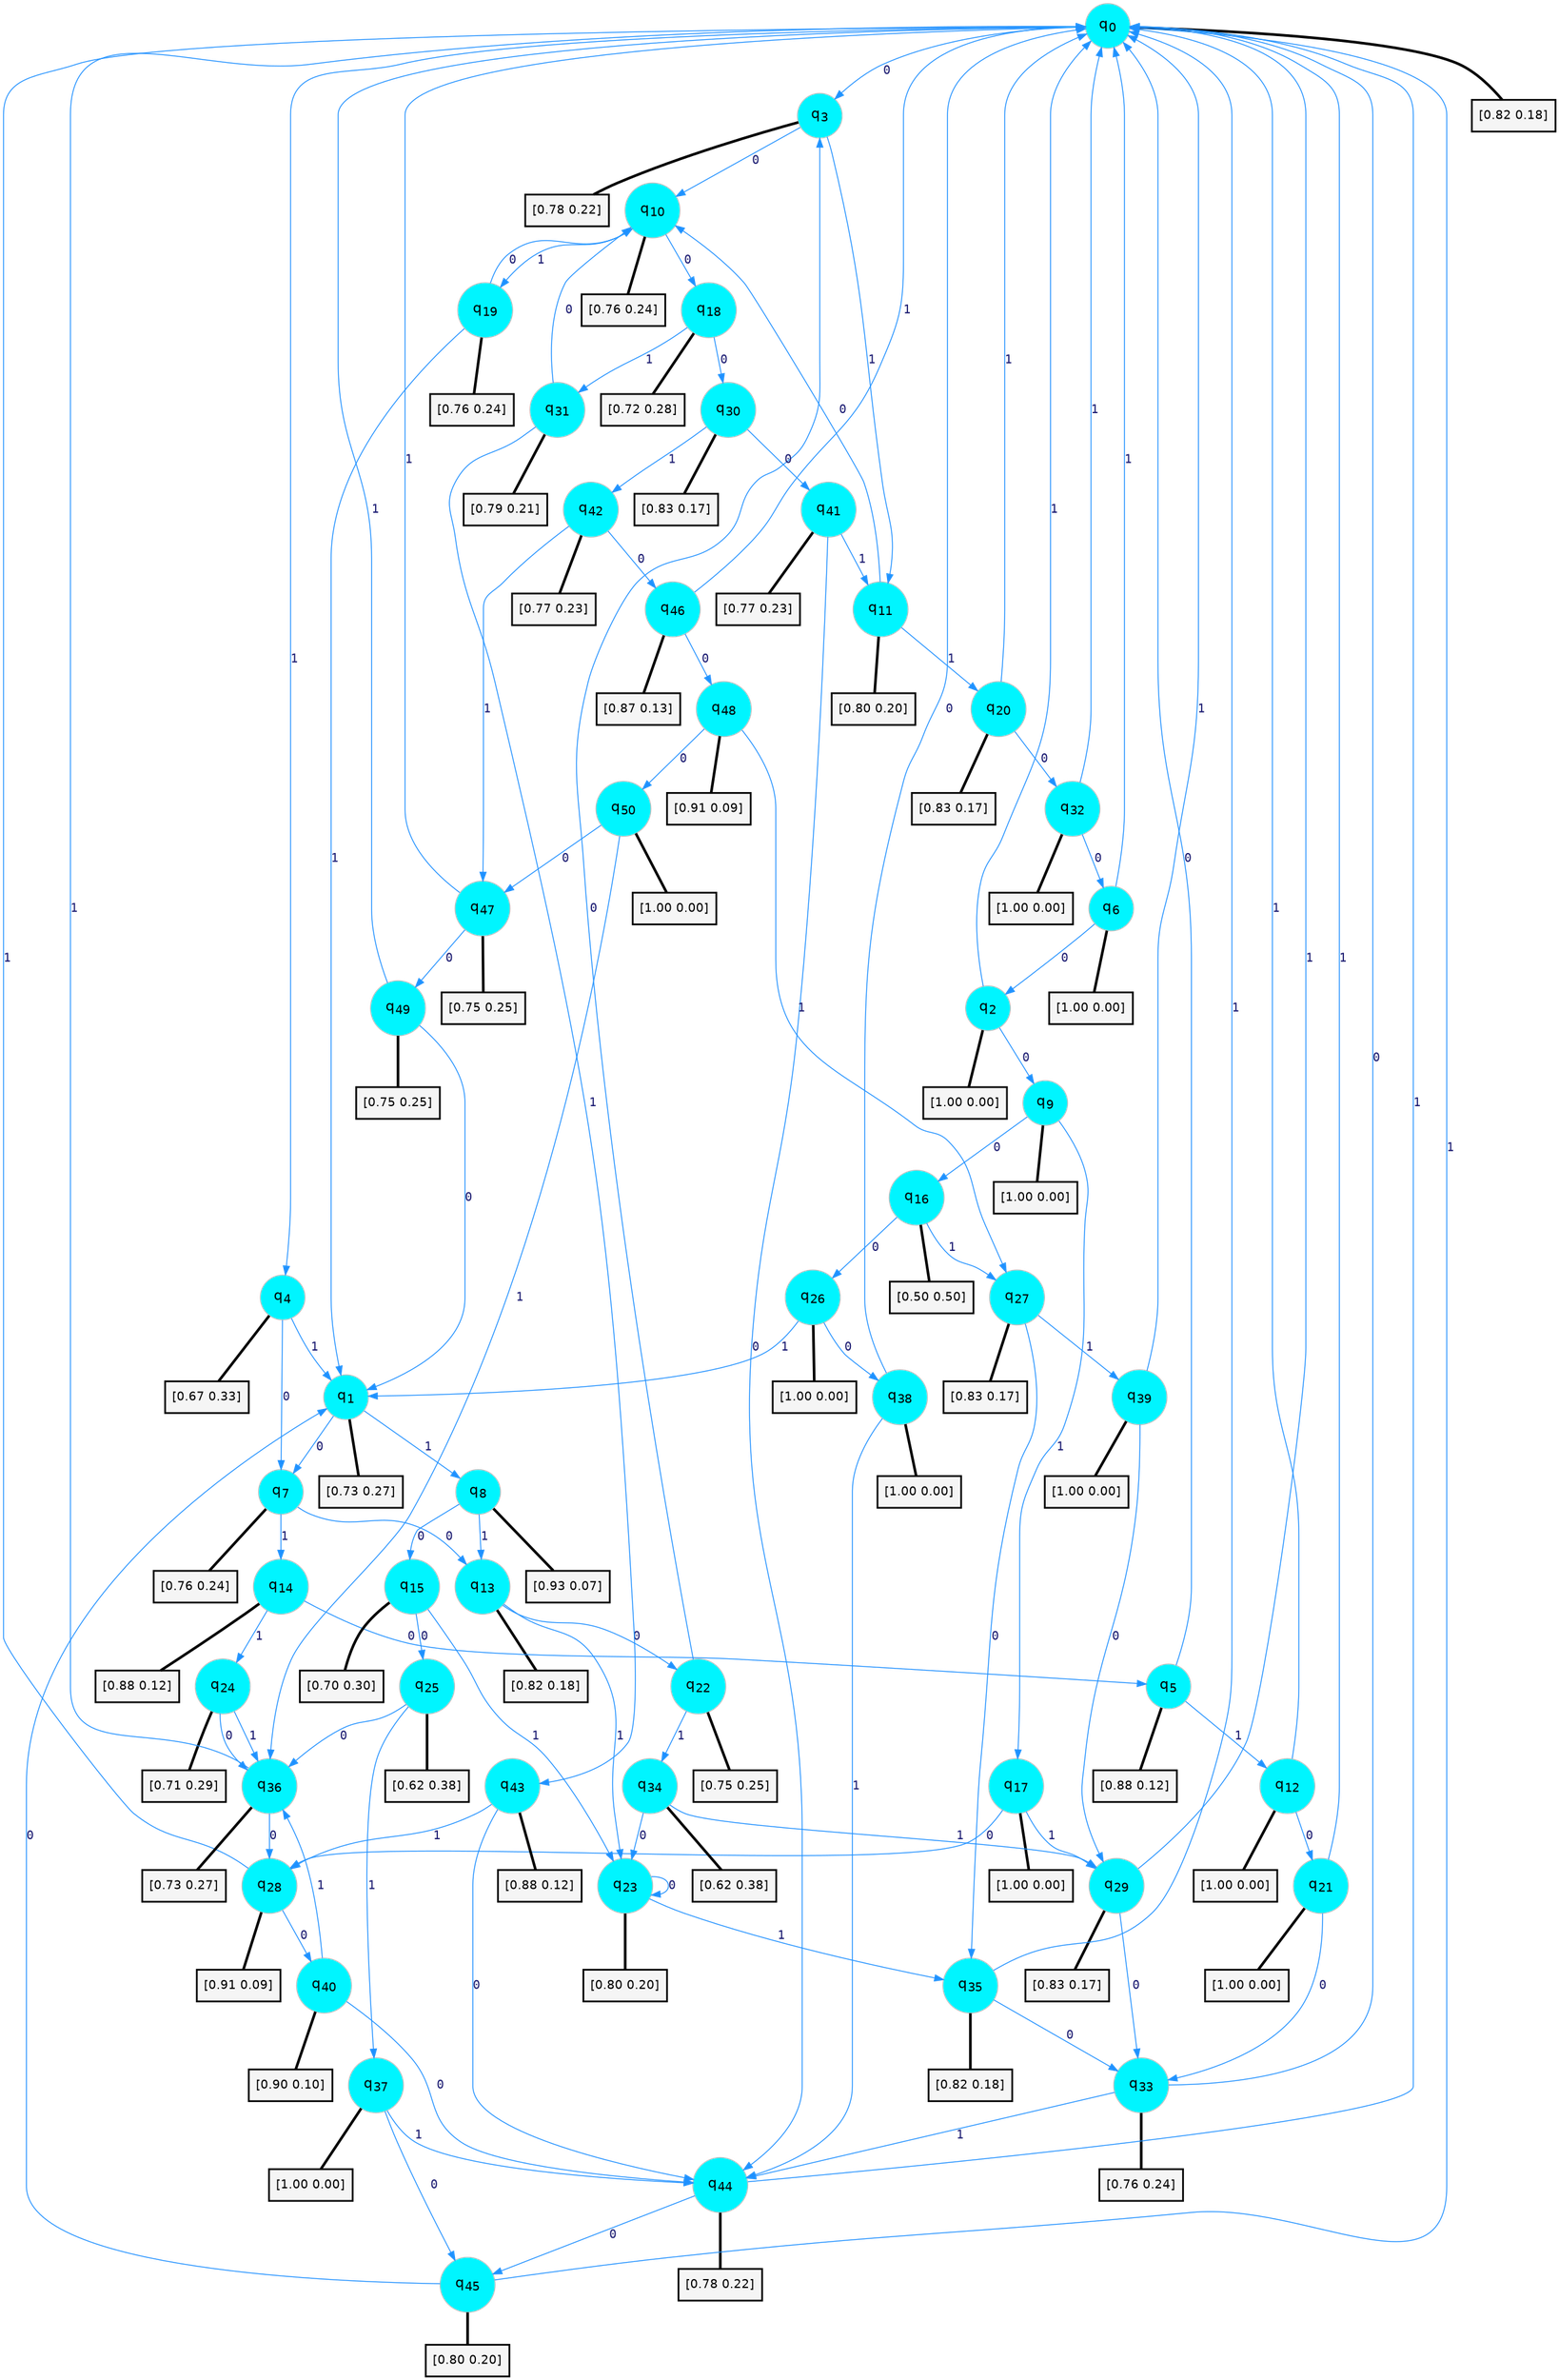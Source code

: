 digraph G {
graph [
bgcolor=transparent, dpi=300, rankdir=TD, size="40,25"];
node [
color=gray, fillcolor=turquoise1, fontcolor=black, fontname=Helvetica, fontsize=16, fontweight=bold, shape=circle, style=filled];
edge [
arrowsize=1, color=dodgerblue1, fontcolor=midnightblue, fontname=courier, fontweight=bold, penwidth=1, style=solid, weight=20];
0[label=<q<SUB>0</SUB>>];
1[label=<q<SUB>1</SUB>>];
2[label=<q<SUB>2</SUB>>];
3[label=<q<SUB>3</SUB>>];
4[label=<q<SUB>4</SUB>>];
5[label=<q<SUB>5</SUB>>];
6[label=<q<SUB>6</SUB>>];
7[label=<q<SUB>7</SUB>>];
8[label=<q<SUB>8</SUB>>];
9[label=<q<SUB>9</SUB>>];
10[label=<q<SUB>10</SUB>>];
11[label=<q<SUB>11</SUB>>];
12[label=<q<SUB>12</SUB>>];
13[label=<q<SUB>13</SUB>>];
14[label=<q<SUB>14</SUB>>];
15[label=<q<SUB>15</SUB>>];
16[label=<q<SUB>16</SUB>>];
17[label=<q<SUB>17</SUB>>];
18[label=<q<SUB>18</SUB>>];
19[label=<q<SUB>19</SUB>>];
20[label=<q<SUB>20</SUB>>];
21[label=<q<SUB>21</SUB>>];
22[label=<q<SUB>22</SUB>>];
23[label=<q<SUB>23</SUB>>];
24[label=<q<SUB>24</SUB>>];
25[label=<q<SUB>25</SUB>>];
26[label=<q<SUB>26</SUB>>];
27[label=<q<SUB>27</SUB>>];
28[label=<q<SUB>28</SUB>>];
29[label=<q<SUB>29</SUB>>];
30[label=<q<SUB>30</SUB>>];
31[label=<q<SUB>31</SUB>>];
32[label=<q<SUB>32</SUB>>];
33[label=<q<SUB>33</SUB>>];
34[label=<q<SUB>34</SUB>>];
35[label=<q<SUB>35</SUB>>];
36[label=<q<SUB>36</SUB>>];
37[label=<q<SUB>37</SUB>>];
38[label=<q<SUB>38</SUB>>];
39[label=<q<SUB>39</SUB>>];
40[label=<q<SUB>40</SUB>>];
41[label=<q<SUB>41</SUB>>];
42[label=<q<SUB>42</SUB>>];
43[label=<q<SUB>43</SUB>>];
44[label=<q<SUB>44</SUB>>];
45[label=<q<SUB>45</SUB>>];
46[label=<q<SUB>46</SUB>>];
47[label=<q<SUB>47</SUB>>];
48[label=<q<SUB>48</SUB>>];
49[label=<q<SUB>49</SUB>>];
50[label=<q<SUB>50</SUB>>];
51[label="[0.82 0.18]", shape=box,fontcolor=black, fontname=Helvetica, fontsize=14, penwidth=2, fillcolor=whitesmoke,color=black];
52[label="[0.73 0.27]", shape=box,fontcolor=black, fontname=Helvetica, fontsize=14, penwidth=2, fillcolor=whitesmoke,color=black];
53[label="[1.00 0.00]", shape=box,fontcolor=black, fontname=Helvetica, fontsize=14, penwidth=2, fillcolor=whitesmoke,color=black];
54[label="[0.78 0.22]", shape=box,fontcolor=black, fontname=Helvetica, fontsize=14, penwidth=2, fillcolor=whitesmoke,color=black];
55[label="[0.67 0.33]", shape=box,fontcolor=black, fontname=Helvetica, fontsize=14, penwidth=2, fillcolor=whitesmoke,color=black];
56[label="[0.88 0.12]", shape=box,fontcolor=black, fontname=Helvetica, fontsize=14, penwidth=2, fillcolor=whitesmoke,color=black];
57[label="[1.00 0.00]", shape=box,fontcolor=black, fontname=Helvetica, fontsize=14, penwidth=2, fillcolor=whitesmoke,color=black];
58[label="[0.76 0.24]", shape=box,fontcolor=black, fontname=Helvetica, fontsize=14, penwidth=2, fillcolor=whitesmoke,color=black];
59[label="[0.93 0.07]", shape=box,fontcolor=black, fontname=Helvetica, fontsize=14, penwidth=2, fillcolor=whitesmoke,color=black];
60[label="[1.00 0.00]", shape=box,fontcolor=black, fontname=Helvetica, fontsize=14, penwidth=2, fillcolor=whitesmoke,color=black];
61[label="[0.76 0.24]", shape=box,fontcolor=black, fontname=Helvetica, fontsize=14, penwidth=2, fillcolor=whitesmoke,color=black];
62[label="[0.80 0.20]", shape=box,fontcolor=black, fontname=Helvetica, fontsize=14, penwidth=2, fillcolor=whitesmoke,color=black];
63[label="[1.00 0.00]", shape=box,fontcolor=black, fontname=Helvetica, fontsize=14, penwidth=2, fillcolor=whitesmoke,color=black];
64[label="[0.82 0.18]", shape=box,fontcolor=black, fontname=Helvetica, fontsize=14, penwidth=2, fillcolor=whitesmoke,color=black];
65[label="[0.88 0.12]", shape=box,fontcolor=black, fontname=Helvetica, fontsize=14, penwidth=2, fillcolor=whitesmoke,color=black];
66[label="[0.70 0.30]", shape=box,fontcolor=black, fontname=Helvetica, fontsize=14, penwidth=2, fillcolor=whitesmoke,color=black];
67[label="[0.50 0.50]", shape=box,fontcolor=black, fontname=Helvetica, fontsize=14, penwidth=2, fillcolor=whitesmoke,color=black];
68[label="[1.00 0.00]", shape=box,fontcolor=black, fontname=Helvetica, fontsize=14, penwidth=2, fillcolor=whitesmoke,color=black];
69[label="[0.72 0.28]", shape=box,fontcolor=black, fontname=Helvetica, fontsize=14, penwidth=2, fillcolor=whitesmoke,color=black];
70[label="[0.76 0.24]", shape=box,fontcolor=black, fontname=Helvetica, fontsize=14, penwidth=2, fillcolor=whitesmoke,color=black];
71[label="[0.83 0.17]", shape=box,fontcolor=black, fontname=Helvetica, fontsize=14, penwidth=2, fillcolor=whitesmoke,color=black];
72[label="[1.00 0.00]", shape=box,fontcolor=black, fontname=Helvetica, fontsize=14, penwidth=2, fillcolor=whitesmoke,color=black];
73[label="[0.75 0.25]", shape=box,fontcolor=black, fontname=Helvetica, fontsize=14, penwidth=2, fillcolor=whitesmoke,color=black];
74[label="[0.80 0.20]", shape=box,fontcolor=black, fontname=Helvetica, fontsize=14, penwidth=2, fillcolor=whitesmoke,color=black];
75[label="[0.71 0.29]", shape=box,fontcolor=black, fontname=Helvetica, fontsize=14, penwidth=2, fillcolor=whitesmoke,color=black];
76[label="[0.62 0.38]", shape=box,fontcolor=black, fontname=Helvetica, fontsize=14, penwidth=2, fillcolor=whitesmoke,color=black];
77[label="[1.00 0.00]", shape=box,fontcolor=black, fontname=Helvetica, fontsize=14, penwidth=2, fillcolor=whitesmoke,color=black];
78[label="[0.83 0.17]", shape=box,fontcolor=black, fontname=Helvetica, fontsize=14, penwidth=2, fillcolor=whitesmoke,color=black];
79[label="[0.91 0.09]", shape=box,fontcolor=black, fontname=Helvetica, fontsize=14, penwidth=2, fillcolor=whitesmoke,color=black];
80[label="[0.83 0.17]", shape=box,fontcolor=black, fontname=Helvetica, fontsize=14, penwidth=2, fillcolor=whitesmoke,color=black];
81[label="[0.83 0.17]", shape=box,fontcolor=black, fontname=Helvetica, fontsize=14, penwidth=2, fillcolor=whitesmoke,color=black];
82[label="[0.79 0.21]", shape=box,fontcolor=black, fontname=Helvetica, fontsize=14, penwidth=2, fillcolor=whitesmoke,color=black];
83[label="[1.00 0.00]", shape=box,fontcolor=black, fontname=Helvetica, fontsize=14, penwidth=2, fillcolor=whitesmoke,color=black];
84[label="[0.76 0.24]", shape=box,fontcolor=black, fontname=Helvetica, fontsize=14, penwidth=2, fillcolor=whitesmoke,color=black];
85[label="[0.62 0.38]", shape=box,fontcolor=black, fontname=Helvetica, fontsize=14, penwidth=2, fillcolor=whitesmoke,color=black];
86[label="[0.82 0.18]", shape=box,fontcolor=black, fontname=Helvetica, fontsize=14, penwidth=2, fillcolor=whitesmoke,color=black];
87[label="[0.73 0.27]", shape=box,fontcolor=black, fontname=Helvetica, fontsize=14, penwidth=2, fillcolor=whitesmoke,color=black];
88[label="[1.00 0.00]", shape=box,fontcolor=black, fontname=Helvetica, fontsize=14, penwidth=2, fillcolor=whitesmoke,color=black];
89[label="[1.00 0.00]", shape=box,fontcolor=black, fontname=Helvetica, fontsize=14, penwidth=2, fillcolor=whitesmoke,color=black];
90[label="[1.00 0.00]", shape=box,fontcolor=black, fontname=Helvetica, fontsize=14, penwidth=2, fillcolor=whitesmoke,color=black];
91[label="[0.90 0.10]", shape=box,fontcolor=black, fontname=Helvetica, fontsize=14, penwidth=2, fillcolor=whitesmoke,color=black];
92[label="[0.77 0.23]", shape=box,fontcolor=black, fontname=Helvetica, fontsize=14, penwidth=2, fillcolor=whitesmoke,color=black];
93[label="[0.77 0.23]", shape=box,fontcolor=black, fontname=Helvetica, fontsize=14, penwidth=2, fillcolor=whitesmoke,color=black];
94[label="[0.88 0.12]", shape=box,fontcolor=black, fontname=Helvetica, fontsize=14, penwidth=2, fillcolor=whitesmoke,color=black];
95[label="[0.78 0.22]", shape=box,fontcolor=black, fontname=Helvetica, fontsize=14, penwidth=2, fillcolor=whitesmoke,color=black];
96[label="[0.80 0.20]", shape=box,fontcolor=black, fontname=Helvetica, fontsize=14, penwidth=2, fillcolor=whitesmoke,color=black];
97[label="[0.87 0.13]", shape=box,fontcolor=black, fontname=Helvetica, fontsize=14, penwidth=2, fillcolor=whitesmoke,color=black];
98[label="[0.75 0.25]", shape=box,fontcolor=black, fontname=Helvetica, fontsize=14, penwidth=2, fillcolor=whitesmoke,color=black];
99[label="[0.91 0.09]", shape=box,fontcolor=black, fontname=Helvetica, fontsize=14, penwidth=2, fillcolor=whitesmoke,color=black];
100[label="[0.75 0.25]", shape=box,fontcolor=black, fontname=Helvetica, fontsize=14, penwidth=2, fillcolor=whitesmoke,color=black];
101[label="[1.00 0.00]", shape=box,fontcolor=black, fontname=Helvetica, fontsize=14, penwidth=2, fillcolor=whitesmoke,color=black];
0->3 [label=0];
0->4 [label=1];
0->51 [arrowhead=none, penwidth=3,color=black];
1->7 [label=0];
1->8 [label=1];
1->52 [arrowhead=none, penwidth=3,color=black];
2->9 [label=0];
2->0 [label=1];
2->53 [arrowhead=none, penwidth=3,color=black];
3->10 [label=0];
3->11 [label=1];
3->54 [arrowhead=none, penwidth=3,color=black];
4->7 [label=0];
4->1 [label=1];
4->55 [arrowhead=none, penwidth=3,color=black];
5->0 [label=0];
5->12 [label=1];
5->56 [arrowhead=none, penwidth=3,color=black];
6->2 [label=0];
6->0 [label=1];
6->57 [arrowhead=none, penwidth=3,color=black];
7->13 [label=0];
7->14 [label=1];
7->58 [arrowhead=none, penwidth=3,color=black];
8->15 [label=0];
8->13 [label=1];
8->59 [arrowhead=none, penwidth=3,color=black];
9->16 [label=0];
9->17 [label=1];
9->60 [arrowhead=none, penwidth=3,color=black];
10->18 [label=0];
10->19 [label=1];
10->61 [arrowhead=none, penwidth=3,color=black];
11->10 [label=0];
11->20 [label=1];
11->62 [arrowhead=none, penwidth=3,color=black];
12->21 [label=0];
12->0 [label=1];
12->63 [arrowhead=none, penwidth=3,color=black];
13->22 [label=0];
13->23 [label=1];
13->64 [arrowhead=none, penwidth=3,color=black];
14->5 [label=0];
14->24 [label=1];
14->65 [arrowhead=none, penwidth=3,color=black];
15->25 [label=0];
15->23 [label=1];
15->66 [arrowhead=none, penwidth=3,color=black];
16->26 [label=0];
16->27 [label=1];
16->67 [arrowhead=none, penwidth=3,color=black];
17->28 [label=0];
17->29 [label=1];
17->68 [arrowhead=none, penwidth=3,color=black];
18->30 [label=0];
18->31 [label=1];
18->69 [arrowhead=none, penwidth=3,color=black];
19->10 [label=0];
19->1 [label=1];
19->70 [arrowhead=none, penwidth=3,color=black];
20->32 [label=0];
20->0 [label=1];
20->71 [arrowhead=none, penwidth=3,color=black];
21->33 [label=0];
21->0 [label=1];
21->72 [arrowhead=none, penwidth=3,color=black];
22->3 [label=0];
22->34 [label=1];
22->73 [arrowhead=none, penwidth=3,color=black];
23->23 [label=0];
23->35 [label=1];
23->74 [arrowhead=none, penwidth=3,color=black];
24->36 [label=0];
24->36 [label=1];
24->75 [arrowhead=none, penwidth=3,color=black];
25->36 [label=0];
25->37 [label=1];
25->76 [arrowhead=none, penwidth=3,color=black];
26->38 [label=0];
26->1 [label=1];
26->77 [arrowhead=none, penwidth=3,color=black];
27->35 [label=0];
27->39 [label=1];
27->78 [arrowhead=none, penwidth=3,color=black];
28->40 [label=0];
28->0 [label=1];
28->79 [arrowhead=none, penwidth=3,color=black];
29->33 [label=0];
29->0 [label=1];
29->80 [arrowhead=none, penwidth=3,color=black];
30->41 [label=0];
30->42 [label=1];
30->81 [arrowhead=none, penwidth=3,color=black];
31->10 [label=0];
31->43 [label=1];
31->82 [arrowhead=none, penwidth=3,color=black];
32->6 [label=0];
32->0 [label=1];
32->83 [arrowhead=none, penwidth=3,color=black];
33->0 [label=0];
33->44 [label=1];
33->84 [arrowhead=none, penwidth=3,color=black];
34->23 [label=0];
34->29 [label=1];
34->85 [arrowhead=none, penwidth=3,color=black];
35->33 [label=0];
35->0 [label=1];
35->86 [arrowhead=none, penwidth=3,color=black];
36->28 [label=0];
36->0 [label=1];
36->87 [arrowhead=none, penwidth=3,color=black];
37->45 [label=0];
37->44 [label=1];
37->88 [arrowhead=none, penwidth=3,color=black];
38->0 [label=0];
38->44 [label=1];
38->89 [arrowhead=none, penwidth=3,color=black];
39->29 [label=0];
39->0 [label=1];
39->90 [arrowhead=none, penwidth=3,color=black];
40->44 [label=0];
40->36 [label=1];
40->91 [arrowhead=none, penwidth=3,color=black];
41->44 [label=0];
41->11 [label=1];
41->92 [arrowhead=none, penwidth=3,color=black];
42->46 [label=0];
42->47 [label=1];
42->93 [arrowhead=none, penwidth=3,color=black];
43->44 [label=0];
43->28 [label=1];
43->94 [arrowhead=none, penwidth=3,color=black];
44->45 [label=0];
44->0 [label=1];
44->95 [arrowhead=none, penwidth=3,color=black];
45->1 [label=0];
45->0 [label=1];
45->96 [arrowhead=none, penwidth=3,color=black];
46->48 [label=0];
46->0 [label=1];
46->97 [arrowhead=none, penwidth=3,color=black];
47->49 [label=0];
47->0 [label=1];
47->98 [arrowhead=none, penwidth=3,color=black];
48->50 [label=0];
48->27 [label=1];
48->99 [arrowhead=none, penwidth=3,color=black];
49->1 [label=0];
49->0 [label=1];
49->100 [arrowhead=none, penwidth=3,color=black];
50->47 [label=0];
50->36 [label=1];
50->101 [arrowhead=none, penwidth=3,color=black];
}
